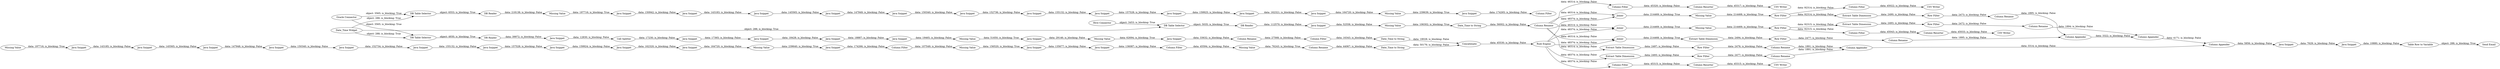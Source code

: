digraph {
	"-8569879465916693353_266" [label="Java Snippet"]
	"-9204548276610131550_110" [label="Column Appender"]
	"-9204548276610131550_80" [label="DB Reader"]
	"-9204548276610131550_247" [label="DB Table Selector"]
	"-8569879465916693353_279" [label="Java Snippet"]
	"-9204548276610131550_302" [label=Joiner]
	"-9204548276610131550_304" [label="Missing Value"]
	"-9204548276610131550_79" [label="DB Table Selector"]
	"-9204548276610131550_257" [label="Column Filter"]
	"3224855616255957490_294" [label="Column Rename"]
	"-7196310934161435419_253" [label="Java Snippet"]
	"-9204548276610131550_120" [label="Java Snippet"]
	"-9204548276610131550_286" [label=Concatenate]
	"-9204548276610131550_284" [label="Column Rename"]
	"-8569879465916693353_282" [label="Java Snippet"]
	"-9204548276610131550_258" [label="Missing Value"]
	"-8569879465916693353_283" [label="Java Snippet"]
	"-8569879465916693353_278" [label="Java Snippet"]
	"-9204548276610131550_205" [label="Send Email"]
	"-8569879465916693353_265" [label="Java Snippet"]
	"-8569879465916693353_263" [label="Java Snippet"]
	"-9204548276610131550_116" [label="Column Appender"]
	"-9204548276610131550_270" [label="Java Snippet"]
	"-8569879465916693353_281" [label="Java Snippet"]
	"-9204548276610131550_296" [label="Column Filter"]
	"-9204548276610131550_300" [label="Rule Engine"]
	"-9204548276610131550_288" [label="Date_Time to String"]
	"-9204548276610131550_299" [label="Java Snippet"]
	"-8569879465916693353_271" [label="Java Snippet"]
	"-8569879465916693353_285" [label="Column Filter"]
	"-9204548276610131550_68" [label="Hive Connector"]
	"-7196310934161435419_251" [label="Java Snippet"]
	"-9204548276610131550_281" [label="Missing Value"]
	"-9204548276610131550_109" [label="Column Appender"]
	"-9204548276610131550_297" [label="Column Resorter"]
	"-7196310934161435419_254" [label="Java Snippet"]
	"1815363299718053643_294" [label="Column Rename"]
	"-7196310934161435419_255" [label="Missing Value"]
	"-9204548276610131550_276" [label="Java Snippet"]
	"-9204548276610131550_250" [label="Cell Splitter"]
	"-9204548276610131550_243" [label="Oracle Connector"]
	"-8569879465916693353_264" [label="Java Snippet"]
	"-8569879465916693353_280" [label="Java Snippet"]
	"-9204548276610131550_259" [label="Java Snippet"]
	"-9204548276610131550_198" [label="Java Snippet"]
	"-8569879465916693353_276" [label="Java Snippet"]
	"-7628322774096018669_285" [label="Row Filter"]
	"-9204548276610131550_294" [label="Column Filter"]
	"-8569879465916693353_277" [label="Java Snippet"]
	"-8569879465916693353_284" [label="Missing Value"]
	"-9204548276610131550_248" [label="Java Snippet"]
	"-8569879465916693353_267" [label="Java Snippet"]
	"-9204548276610131550_117" [label="Column Appender"]
	"-9204548276610131550_279" [label="Column Filter"]
	"-8569879465916693353_268" [label="Java Snippet"]
	"-9204548276610131550_293" [label="Column Resorter"]
	"-7628322774096018669_294" [label="Column Rename"]
	"3478244515430199444_261" [label="Extract Table Dimension"]
	"-8569879465916693353_261" [label="Java Snippet"]
	"-8569879465916693353_275" [label="Java Snippet"]
	"-9204548276610131550_204" [label="Table Row to Variable"]
	"3478244515430199444_285" [label="Row Filter"]
	"-9204548276610131550_305" [label="Column Filter"]
	"-8569879465916693353_272" [label="Column Filter"]
	"-9204548276610131550_290" [label="Date_Time to String"]
	"-9204548276610131550_295" [label="CSV Writer"]
	"1815363299718053643_285" [label="Row Filter"]
	"-8569879465916693353_286" [label="Java Snippet"]
	"-9204548276610131550_289" [label="Date_Time to String"]
	"3478244515430199444_294" [label="Column Rename"]
	"-9204548276610131550_309" [label="Column Filter"]
	"-9204548276610131550_207" [label="CSV Writer"]
	"-9204548276610131550_310" [label="Column Resorter"]
	"-9204548276610131550_246" [label="DB Reader"]
	"-9204548276610131550_303" [label="Missing Value"]
	"-8569879465916693353_260" [label="Java Snippet"]
	"-9204548276610131550_208" [label="CSV Writer"]
	"3224855616255957490_285" [label="Row Filter"]
	"3224855616255957490_261" [label="Extract Table Dimension"]
	"-9204548276610131550_100" [label="Row Filter"]
	"-9204548276610131550_278" [label="Java Snippet"]
	"-9204548276610131550_245" [label="DB Reader"]
	"-8569879465916693353_269" [label="Java Snippet"]
	"-9204548276610131550_292" [label="Column Rename"]
	"-7628322774096018669_261" [label="Extract Table Dimension"]
	"-9204548276610131550_298" [label="CSV Writer"]
	"-9204548276610131550_231" [label="Date_Time Widget"]
	"8438627355431129238_285" [label="Row Filter"]
	"-9204548276610131550_244" [label="DB Table Selector"]
	"-7196310934161435419_252" [label="Java Snippet"]
	"-9204548276610131550_280" [label="Missing Value"]
	"8438627355431129238_261" [label="Extract Table Dimension"]
	"-9204548276610131550_285" [label="Missing Value"]
	"-8569879465916693353_274" [label="Java Snippet"]
	"-8569879465916693353_273" [label="Missing Value"]
	"-9204548276610131550_277" [label="Missing Value"]
	"-9204548276610131550_291" [label=Joiner]
	"-9204548276610131550_301" [label=Joiner]
	"-9204548276610131550_98" [label="Row Filter"]
	"-8569879465916693353_287" [label="Missing Value"]
	"-8569879465916693353_262" [label="Java Snippet"]
	"-9204548276610131550_282" [label="Java Snippet"]
	"8438627355431129238_294" [label="Column Rename"]
	"-9204548276610131550_287" [label="Column Rename"]
	"1815363299718053643_261" [label="Extract Table Dimension"]
	"-8569879465916693353_260" -> "-8569879465916693353_261" [label="data: 143183; is_blocking: False"]
	"-9204548276610131550_303" -> "-9204548276610131550_98" [label="data: 214468; is_blocking: True"]
	"-9204548276610131550_259" -> "-8569879465916693353_260" [label="data: 150942; is_blocking: False"]
	"-9204548276610131550_296" -> "-9204548276610131550_297" [label="data: 45320; is_blocking: False"]
	"-9204548276610131550_231" -> "-9204548276610131550_244" [label="object: 288; is_blocking: True"]
	"8438627355431129238_285" -> "8438627355431129238_294" [label="data: 2473; is_blocking: False"]
	"-9204548276610131550_292" -> "-9204548276610131550_296" [label="data: 46314; is_blocking: False"]
	"8438627355431129238_294" -> "-9204548276610131550_109" [label="data: 1895; is_blocking: False"]
	"-9204548276610131550_277" -> "-9204548276610131550_270" [label="data: 156520; is_blocking: True"]
	"-9204548276610131550_297" -> "-9204548276610131550_298" [label="data: 45317; is_blocking: False"]
	"-7196310934161435419_254" -> "-7196310934161435419_255" [label="data: 19465; is_blocking: False"]
	"-9204548276610131550_292" -> "-9204548276610131550_301" [label="data: 46314; is_blocking: False"]
	"-8569879465916693353_262" -> "-8569879465916693353_263" [label="data: 147949; is_blocking: False"]
	"-8569879465916693353_264" -> "-8569879465916693353_265" [label="data: 152736; is_blocking: False"]
	"-9204548276610131550_310" -> "-9204548276610131550_208" [label="data: 45033; is_blocking: False"]
	"-8569879465916693353_276" -> "-8569879465916693353_277" [label="data: 147948; is_blocking: False"]
	"-9204548276610131550_120" -> "-9204548276610131550_198" [label="data: 7629; is_blocking: False"]
	"-8569879465916693353_284" -> "-8569879465916693353_274" [label="data: 197716; is_blocking: True"]
	"-9204548276610131550_117" -> "-9204548276610131550_120" [label="data: 5856; is_blocking: False"]
	"-8569879465916693353_273" -> "-8569879465916693353_271" [label="data: 239639; is_blocking: True"]
	"-9204548276610131550_243" -> "-9204548276610131550_247" [label="object: 3565; is_blocking: True"]
	"-8569879465916693353_266" -> "-8569879465916693353_273" [label="data: 164720; is_blocking: False"]
	"-9204548276610131550_270" -> "-9204548276610131550_278" [label="data: 135677; is_blocking: False"]
	"-9204548276610131550_292" -> "3224855616255957490_261" [label="data: 46314; is_blocking: False"]
	"3478244515430199444_294" -> "-9204548276610131550_110" [label="data: 1894; is_blocking: False"]
	"-7628322774096018669_285" -> "-7628322774096018669_294" [label="data: 2477; is_blocking: False"]
	"-9204548276610131550_100" -> "-9204548276610131550_309" [label="data: 92315; is_blocking: False"]
	"-8569879465916693353_271" -> "-8569879465916693353_272" [label="data: 174265; is_blocking: False"]
	"1815363299718053643_294" -> "-9204548276610131550_109" [label="data: 1895; is_blocking: False"]
	"-9204548276610131550_243" -> "-9204548276610131550_244" [label="object: 3565; is_blocking: True"]
	"-9204548276610131550_300" -> "-9204548276610131550_291" [label="data: 48374; is_blocking: False"]
	"-9204548276610131550_294" -> "-9204548276610131550_293" [label="data: 45315; is_blocking: False"]
	"1815363299718053643_261" -> "1815363299718053643_285" [label="data: 2494; is_blocking: False"]
	"-8569879465916693353_285" -> "-9204548276610131550_277" [label="data: 107549; is_blocking: False"]
	"-9204548276610131550_257" -> "-9204548276610131550_288" [label="data: 16343; is_blocking: False"]
	"-9204548276610131550_278" -> "-9204548276610131550_279" [label="data: 136087; is_blocking: False"]
	"-9204548276610131550_245" -> "-9204548276610131550_248" [label="data: 39972; is_blocking: False"]
	"3478244515430199444_285" -> "3478244515430199444_294" [label="data: 2472; is_blocking: False"]
	"-9204548276610131550_281" -> "-9204548276610131550_282" [label="data: 62694; is_blocking: True"]
	"-9204548276610131550_100" -> "3478244515430199444_261" [label="data: 92315; is_blocking: False"]
	"-7628322774096018669_261" -> "-7628322774096018669_285" [label="data: 2493; is_blocking: False"]
	"-9204548276610131550_292" -> "-9204548276610131550_302" [label="data: 46314; is_blocking: False"]
	"-9204548276610131550_286" -> "-9204548276610131550_300" [label="data: 45530; is_blocking: False"]
	"-9204548276610131550_280" -> "-9204548276610131550_287" [label="data: 76243; is_blocking: True"]
	"-9204548276610131550_244" -> "-9204548276610131550_245" [label="object: 4930; is_blocking: True"]
	"-9204548276610131550_246" -> "-9204548276610131550_258" [label="data: 218138; is_blocking: False"]
	"-9204548276610131550_293" -> "-9204548276610131550_295" [label="data: 45315; is_blocking: False"]
	"-9204548276610131550_279" -> "-9204548276610131550_280" [label="data: 45594; is_blocking: False"]
	"-9204548276610131550_289" -> "-9204548276610131550_286" [label="data: 50176; is_blocking: False"]
	"-7628322774096018669_294" -> "-9204548276610131550_116" [label="data: 1891; is_blocking: False"]
	"-7196310934161435419_253" -> "-7196310934161435419_254" [label="data: 18887; is_blocking: False"]
	"-8569879465916693353_282" -> "-8569879465916693353_283" [label="data: 162320; is_blocking: False"]
	"-8569879465916693353_269" -> "-8569879465916693353_266" [label="data: 162321; is_blocking: False"]
	"3224855616255957490_294" -> "-9204548276610131550_116" [label="data: 1891; is_blocking: False"]
	"-8569879465916693353_265" -> "-8569879465916693353_268" [label="data: 155132; is_blocking: False"]
	"-9204548276610131550_299" -> "-9204548276610131550_285" [label="data: 52558; is_blocking: False"]
	"-9204548276610131550_276" -> "-9204548276610131550_281" [label="data: 29146; is_blocking: False"]
	"-9204548276610131550_284" -> "-9204548276610131550_257" [label="data: 27568; is_blocking: False"]
	"-9204548276610131550_290" -> "-9204548276610131550_292" [label="data: 56002; is_blocking: False"]
	"-9204548276610131550_204" -> "-9204548276610131550_205" [label="object: 288; is_blocking: True"]
	"-9204548276610131550_282" -> "-9204548276610131550_284" [label="data: 33632; is_blocking: False"]
	"-9204548276610131550_304" -> "-9204548276610131550_100" [label="data: 214469; is_blocking: True"]
	"-9204548276610131550_309" -> "-9204548276610131550_310" [label="data: 45043; is_blocking: False"]
	"-9204548276610131550_68" -> "-9204548276610131550_79" [label="object: 3453; is_blocking: True"]
	"-9204548276610131550_79" -> "-9204548276610131550_80" [label="object: 5035; is_blocking: True"]
	"-8569879465916693353_286" -> "-8569879465916693353_285" [label="data: 174266; is_blocking: False"]
	"-8569879465916693353_283" -> "-8569879465916693353_287" [label="data: 164720; is_blocking: False"]
	"-8569879465916693353_275" -> "-8569879465916693353_276" [label="data: 145565; is_blocking: False"]
	"1815363299718053643_285" -> "1815363299718053643_294" [label="data: 2477; is_blocking: False"]
	"-9204548276610131550_302" -> "-9204548276610131550_303" [label="data: 214469; is_blocking: True"]
	"-9204548276610131550_258" -> "-9204548276610131550_259" [label="data: 197716; is_blocking: True"]
	"-8569879465916693353_278" -> "-8569879465916693353_279" [label="data: 152734; is_blocking: False"]
	"-9204548276610131550_80" -> "-9204548276610131550_299" [label="data: 112570; is_blocking: False"]
	"-9204548276610131550_231" -> "-9204548276610131550_247" [label="object: 288; is_blocking: True"]
	"-9204548276610131550_300" -> "-9204548276610131550_301" [label="data: 48374; is_blocking: False"]
	"-8569879465916693353_263" -> "-8569879465916693353_264" [label="data: 150340; is_blocking: False"]
	"-9204548276610131550_98" -> "8438627355431129238_261" [label="data: 92314; is_blocking: False"]
	"-9204548276610131550_292" -> "-9204548276610131550_291" [label="data: 46314; is_blocking: False"]
	"-8569879465916693353_268" -> "-8569879465916693353_267" [label="data: 157528; is_blocking: False"]
	"-9204548276610131550_247" -> "-9204548276610131550_246" [label="object: 6553; is_blocking: True"]
	"-9204548276610131550_300" -> "-9204548276610131550_302" [label="data: 48374; is_blocking: False"]
	"3224855616255957490_261" -> "3224855616255957490_285" [label="data: 2497; is_blocking: False"]
	"-8569879465916693353_279" -> "-8569879465916693353_280" [label="data: 155132; is_blocking: False"]
	"-9204548276610131550_198" -> "-9204548276610131550_204" [label="data: 10880; is_blocking: False"]
	"-8569879465916693353_281" -> "-8569879465916693353_282" [label="data: 159924; is_blocking: False"]
	"-8569879465916693353_274" -> "-8569879465916693353_275" [label="data: 143185; is_blocking: False"]
	"8438627355431129238_261" -> "8438627355431129238_285" [label="data: 2490; is_blocking: False"]
	"-9204548276610131550_285" -> "-9204548276610131550_290" [label="data: 106302; is_blocking: True"]
	"-8569879465916693353_280" -> "-8569879465916693353_281" [label="data: 157528; is_blocking: False"]
	"-9204548276610131550_109" -> "-9204548276610131550_110" [label="data: 3322; is_blocking: False"]
	"-8569879465916693353_277" -> "-8569879465916693353_278" [label="data: 150340; is_blocking: False"]
	"-8569879465916693353_267" -> "-8569879465916693353_269" [label="data: 159925; is_blocking: False"]
	"-9204548276610131550_291" -> "1815363299718053643_261" [label="data: 214468; is_blocking: True"]
	"-9204548276610131550_300" -> "-9204548276610131550_294" [label="data: 48374; is_blocking: False"]
	"-7196310934161435419_252" -> "-7196310934161435419_253" [label="data: 18428; is_blocking: False"]
	"-9204548276610131550_98" -> "-9204548276610131550_305" [label="data: 92314; is_blocking: False"]
	"-8569879465916693353_261" -> "-8569879465916693353_262" [label="data: 145565; is_blocking: False"]
	"-9204548276610131550_116" -> "-9204548276610131550_117" [label="data: 3314; is_blocking: False"]
	"-9204548276610131550_300" -> "-7628322774096018669_261" [label="data: 48374; is_blocking: False"]
	"-9204548276610131550_301" -> "-9204548276610131550_304" [label="data: 214469; is_blocking: True"]
	"-9204548276610131550_110" -> "-9204548276610131550_117" [label="data: 4171; is_blocking: False"]
	"3478244515430199444_261" -> "3478244515430199444_285" [label="data: 2493; is_blocking: False"]
	"-9204548276610131550_250" -> "-7196310934161435419_251" [label="data: 17230; is_blocking: False"]
	"-9204548276610131550_248" -> "-9204548276610131550_250" [label="data: 12830; is_blocking: False"]
	"-8569879465916693353_287" -> "-8569879465916693353_286" [label="data: 239640; is_blocking: True"]
	"-9204548276610131550_305" -> "-9204548276610131550_207" [label="data: 45022; is_blocking: False"]
	"3224855616255957490_285" -> "3224855616255957490_294" [label="data: 2476; is_blocking: False"]
	"-9204548276610131550_288" -> "-9204548276610131550_286" [label="data: 18028; is_blocking: False"]
	"-9204548276610131550_231" -> "-9204548276610131550_79" [label="object: 288; is_blocking: True"]
	"-7196310934161435419_255" -> "-9204548276610131550_276" [label="data: 51650; is_blocking: True"]
	"-7196310934161435419_251" -> "-7196310934161435419_252" [label="data: 17365; is_blocking: False"]
	"-9204548276610131550_287" -> "-9204548276610131550_289" [label="data: 44067; is_blocking: False"]
	rankdir=LR
}
